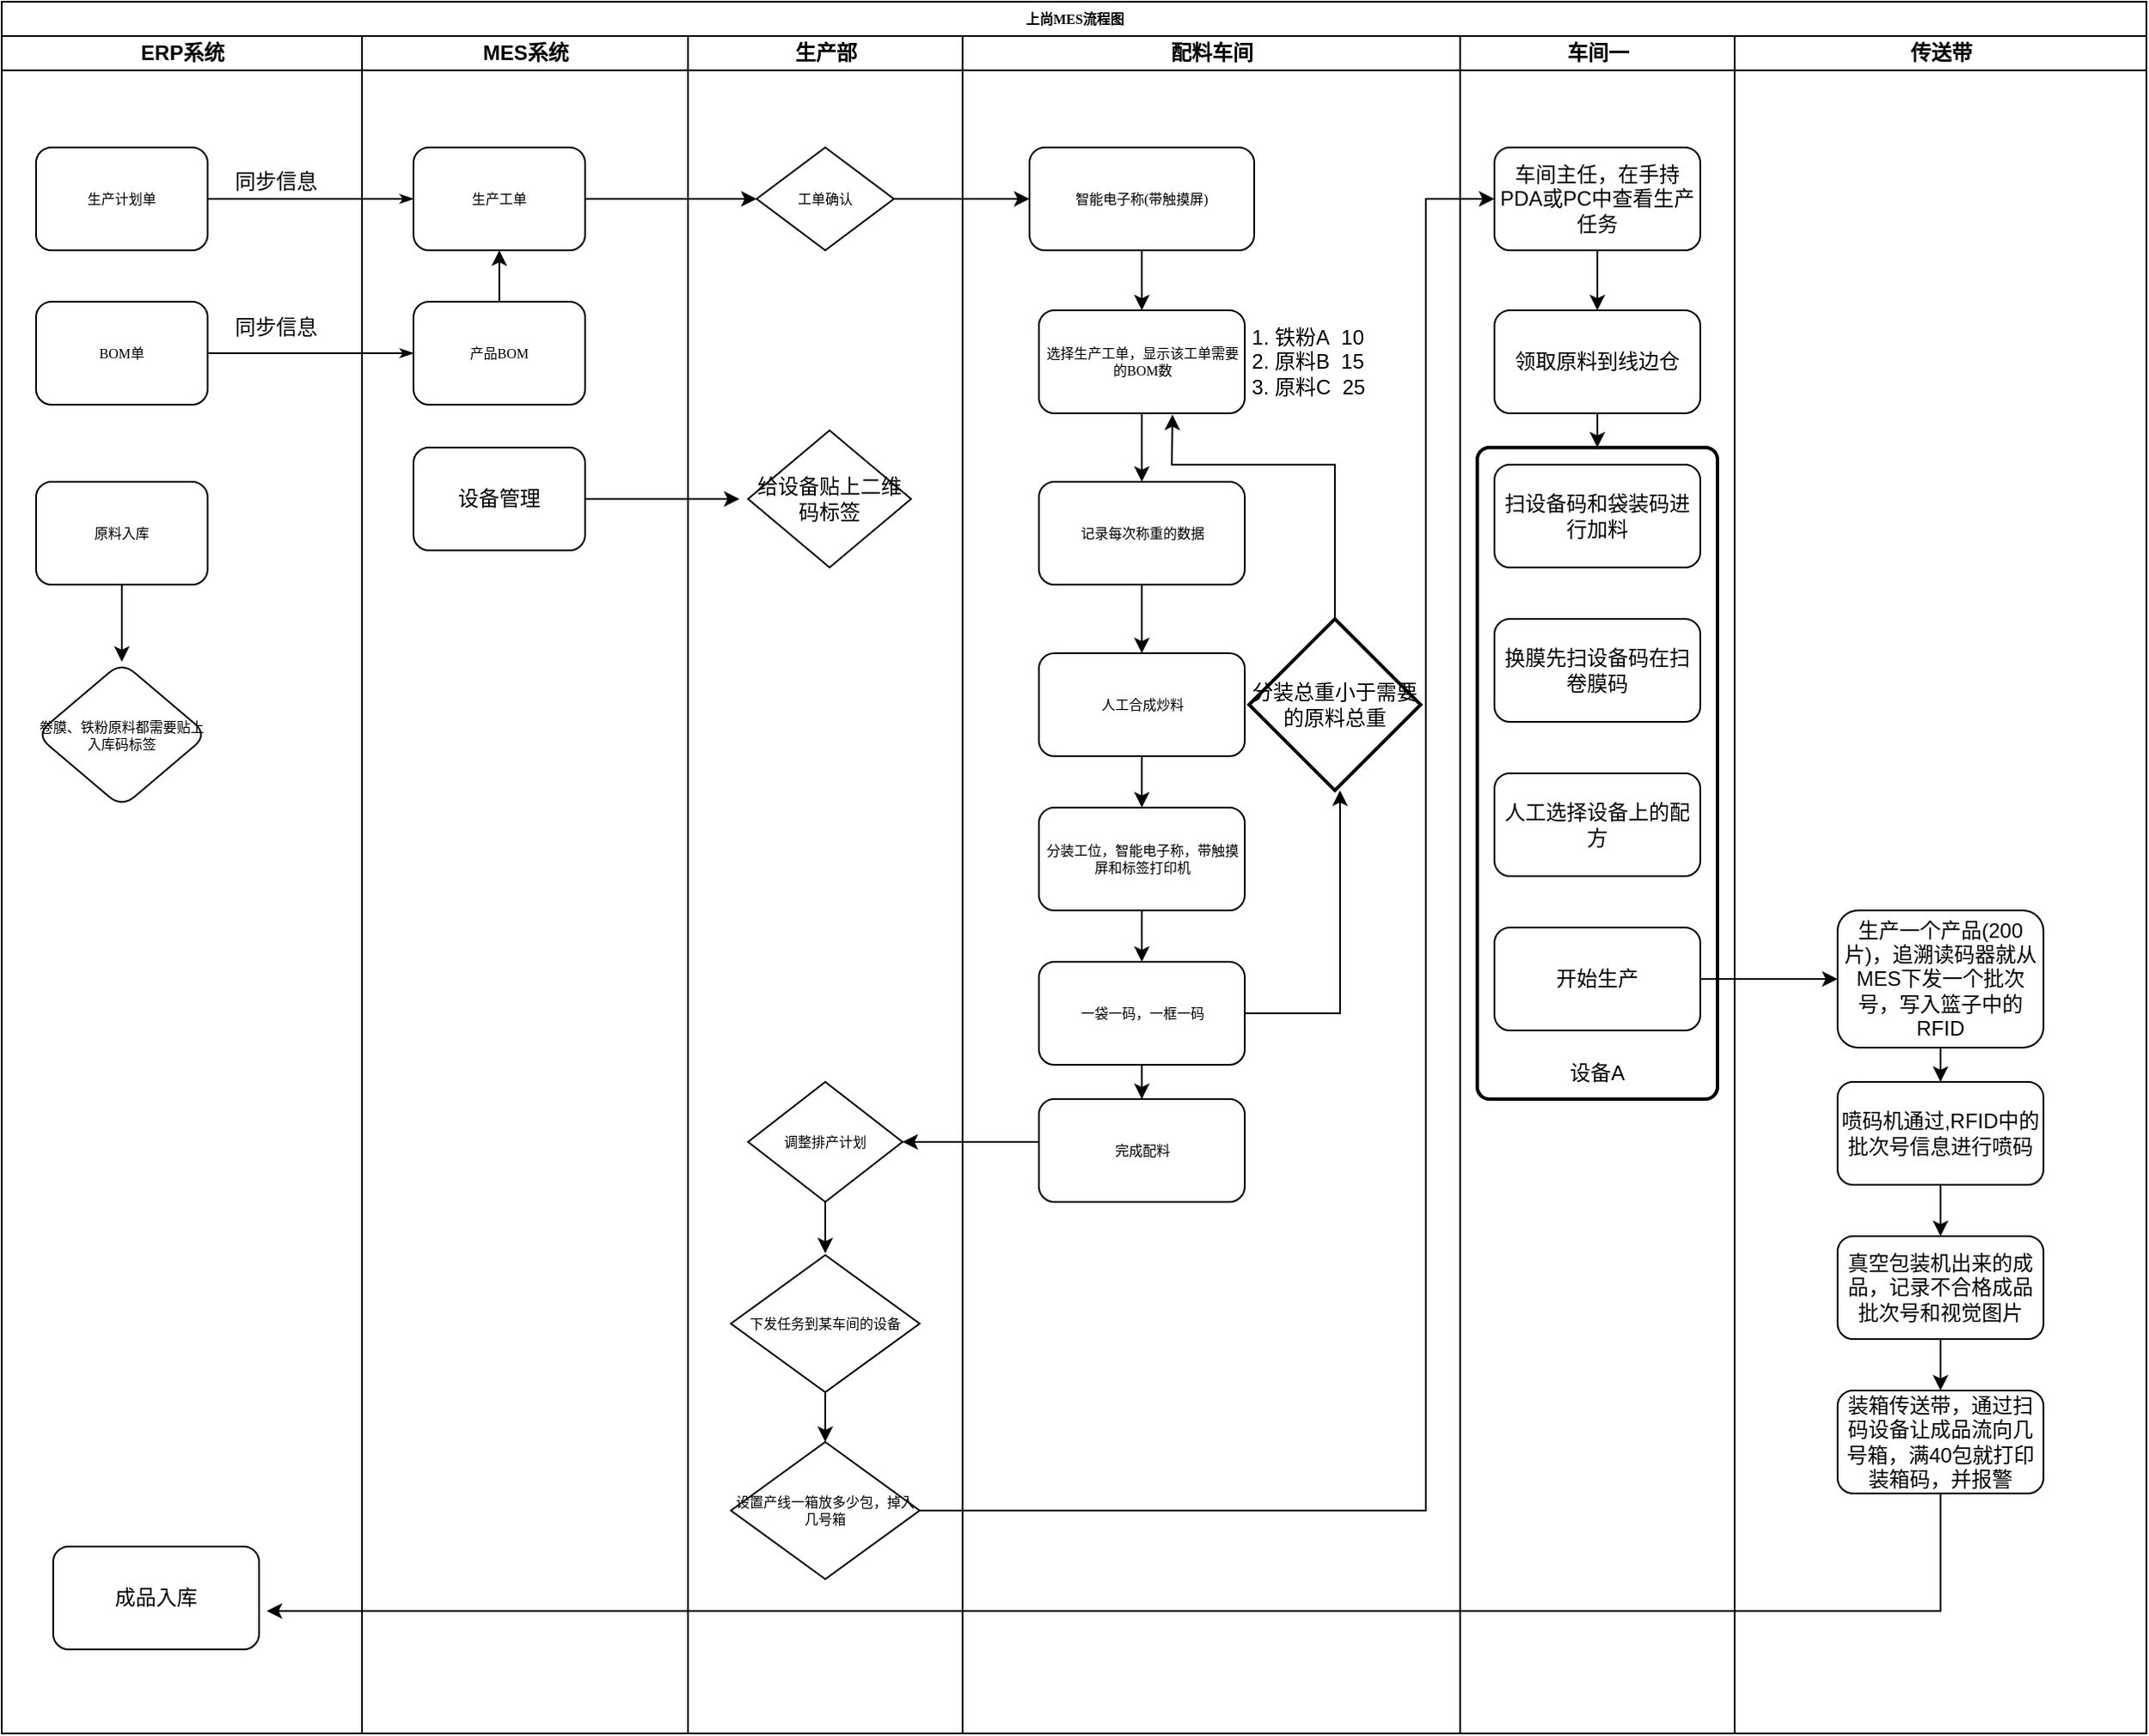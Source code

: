 <mxfile version="21.2.1" type="github">
  <diagram name="Page-1" id="74e2e168-ea6b-b213-b513-2b3c1d86103e">
    <mxGraphModel dx="1050" dy="558" grid="1" gridSize="10" guides="1" tooltips="1" connect="1" arrows="1" fold="1" page="1" pageScale="1" pageWidth="1100" pageHeight="850" background="none" math="0" shadow="0">
      <root>
        <mxCell id="0" />
        <mxCell id="1" parent="0" />
        <mxCell id="77e6c97f196da883-1" value="上尚MES流程图" style="swimlane;html=1;childLayout=stackLayout;startSize=20;rounded=0;shadow=0;labelBackgroundColor=none;strokeWidth=1;fontFamily=Verdana;fontSize=8;align=center;" parent="1" vertex="1">
          <mxGeometry x="70" y="40" width="1250" height="1010" as="geometry" />
        </mxCell>
        <mxCell id="77e6c97f196da883-26" style="edgeStyle=orthogonalEdgeStyle;rounded=1;html=1;labelBackgroundColor=none;startArrow=none;startFill=0;startSize=5;endArrow=classicThin;endFill=1;endSize=5;jettySize=auto;orthogonalLoop=1;strokeWidth=1;fontFamily=Verdana;fontSize=8" parent="77e6c97f196da883-1" source="77e6c97f196da883-8" target="77e6c97f196da883-11" edge="1">
          <mxGeometry relative="1" as="geometry" />
        </mxCell>
        <mxCell id="77e6c97f196da883-28" style="edgeStyle=orthogonalEdgeStyle;rounded=1;html=1;labelBackgroundColor=none;startArrow=none;startFill=0;startSize=5;endArrow=classicThin;endFill=1;endSize=5;jettySize=auto;orthogonalLoop=1;strokeWidth=1;fontFamily=Verdana;fontSize=8" parent="77e6c97f196da883-1" source="77e6c97f196da883-9" target="77e6c97f196da883-12" edge="1">
          <mxGeometry relative="1" as="geometry" />
        </mxCell>
        <mxCell id="77e6c97f196da883-2" value="ERP系统" style="swimlane;html=1;startSize=20;" parent="77e6c97f196da883-1" vertex="1">
          <mxGeometry y="20" width="210" height="990" as="geometry" />
        </mxCell>
        <mxCell id="77e6c97f196da883-8" value="生产计划单" style="rounded=1;whiteSpace=wrap;html=1;shadow=0;labelBackgroundColor=none;strokeWidth=1;fontFamily=Verdana;fontSize=8;align=center;" parent="77e6c97f196da883-2" vertex="1">
          <mxGeometry x="20" y="65" width="100" height="60" as="geometry" />
        </mxCell>
        <mxCell id="77e6c97f196da883-9" value="BOM单" style="rounded=1;whiteSpace=wrap;html=1;shadow=0;labelBackgroundColor=none;strokeWidth=1;fontFamily=Verdana;fontSize=8;align=center;" parent="77e6c97f196da883-2" vertex="1">
          <mxGeometry x="20" y="155" width="100" height="60" as="geometry" />
        </mxCell>
        <mxCell id="40m9oMnUAt-9nHmPoeRo-1" value="同步信息" style="text;html=1;strokeColor=none;fillColor=none;align=center;verticalAlign=middle;whiteSpace=wrap;rounded=0;" parent="77e6c97f196da883-2" vertex="1">
          <mxGeometry x="130" y="70" width="60" height="30" as="geometry" />
        </mxCell>
        <mxCell id="40m9oMnUAt-9nHmPoeRo-2" value="同步信息" style="text;html=1;strokeColor=none;fillColor=none;align=center;verticalAlign=middle;whiteSpace=wrap;rounded=0;" parent="77e6c97f196da883-2" vertex="1">
          <mxGeometry x="130" y="155" width="60" height="30" as="geometry" />
        </mxCell>
        <mxCell id="yg_XNMxQVuf9SGEB54Bt-7" value="成品入库" style="whiteSpace=wrap;html=1;rounded=1;" parent="77e6c97f196da883-2" vertex="1">
          <mxGeometry x="30" y="881" width="120" height="60" as="geometry" />
        </mxCell>
        <mxCell id="zNvOg_UzlboZ_4THqW9t-4" value="" style="edgeStyle=orthogonalEdgeStyle;rounded=0;orthogonalLoop=1;jettySize=auto;html=1;" edge="1" parent="77e6c97f196da883-2" source="zNvOg_UzlboZ_4THqW9t-1" target="zNvOg_UzlboZ_4THqW9t-3">
          <mxGeometry relative="1" as="geometry" />
        </mxCell>
        <mxCell id="zNvOg_UzlboZ_4THqW9t-1" value="原料入库" style="whiteSpace=wrap;html=1;fontSize=8;fontFamily=Verdana;rounded=1;shadow=0;labelBackgroundColor=none;strokeWidth=1;" vertex="1" parent="77e6c97f196da883-2">
          <mxGeometry x="20" y="260" width="100" height="60" as="geometry" />
        </mxCell>
        <mxCell id="zNvOg_UzlboZ_4THqW9t-3" value="卷膜、铁粉原料都需要贴上入库码标签" style="rhombus;whiteSpace=wrap;html=1;fontSize=8;fontFamily=Verdana;rounded=1;shadow=0;labelBackgroundColor=none;strokeWidth=1;" vertex="1" parent="77e6c97f196da883-2">
          <mxGeometry x="20" y="365" width="100" height="85" as="geometry" />
        </mxCell>
        <mxCell id="77e6c97f196da883-3" value="MES系统" style="swimlane;html=1;startSize=20;" parent="77e6c97f196da883-1" vertex="1">
          <mxGeometry x="210" y="20" width="190" height="990" as="geometry" />
        </mxCell>
        <mxCell id="77e6c97f196da883-11" value="生产工单" style="rounded=1;whiteSpace=wrap;html=1;shadow=0;labelBackgroundColor=none;strokeWidth=1;fontFamily=Verdana;fontSize=8;align=center;" parent="77e6c97f196da883-3" vertex="1">
          <mxGeometry x="30" y="65" width="100" height="60" as="geometry" />
        </mxCell>
        <mxCell id="77e6c97f196da883-12" value="产品BOM" style="rounded=1;whiteSpace=wrap;html=1;shadow=0;labelBackgroundColor=none;strokeWidth=1;fontFamily=Verdana;fontSize=8;align=center;" parent="77e6c97f196da883-3" vertex="1">
          <mxGeometry x="30" y="155" width="100" height="60" as="geometry" />
        </mxCell>
        <mxCell id="40m9oMnUAt-9nHmPoeRo-7" value="" style="endArrow=classic;html=1;rounded=0;entryX=0.5;entryY=1;entryDx=0;entryDy=0;" parent="77e6c97f196da883-3" target="77e6c97f196da883-11" edge="1">
          <mxGeometry width="50" height="50" relative="1" as="geometry">
            <mxPoint x="80" y="155" as="sourcePoint" />
            <mxPoint x="130" y="105" as="targetPoint" />
          </mxGeometry>
        </mxCell>
        <mxCell id="yg_XNMxQVuf9SGEB54Bt-4" value="" style="edgeStyle=orthogonalEdgeStyle;rounded=0;orthogonalLoop=1;jettySize=auto;html=1;" parent="77e6c97f196da883-3" source="yg_XNMxQVuf9SGEB54Bt-2" edge="1">
          <mxGeometry relative="1" as="geometry">
            <mxPoint x="220" y="270" as="targetPoint" />
          </mxGeometry>
        </mxCell>
        <mxCell id="yg_XNMxQVuf9SGEB54Bt-2" value="设备管理" style="rounded=1;whiteSpace=wrap;html=1;" parent="77e6c97f196da883-3" vertex="1">
          <mxGeometry x="30" y="240" width="100" height="60" as="geometry" />
        </mxCell>
        <mxCell id="77e6c97f196da883-4" value="生产部" style="swimlane;html=1;startSize=20;" parent="77e6c97f196da883-1" vertex="1">
          <mxGeometry x="400" y="20" width="160" height="990" as="geometry" />
        </mxCell>
        <mxCell id="77e6c97f196da883-13" value="工单确认" style="rhombus;whiteSpace=wrap;html=1;rounded=0;shadow=0;labelBackgroundColor=none;strokeWidth=1;fontFamily=Verdana;fontSize=8;align=center;" parent="77e6c97f196da883-4" vertex="1">
          <mxGeometry x="40" y="65" width="80" height="60" as="geometry" />
        </mxCell>
        <mxCell id="40m9oMnUAt-9nHmPoeRo-34" value="" style="edgeStyle=orthogonalEdgeStyle;rounded=0;orthogonalLoop=1;jettySize=auto;html=1;" parent="77e6c97f196da883-4" source="40m9oMnUAt-9nHmPoeRo-31" edge="1">
          <mxGeometry relative="1" as="geometry">
            <mxPoint x="80" y="710" as="targetPoint" />
          </mxGeometry>
        </mxCell>
        <mxCell id="40m9oMnUAt-9nHmPoeRo-31" value="调整排产计划" style="rhombus;whiteSpace=wrap;html=1;rounded=0;shadow=0;labelBackgroundColor=none;strokeWidth=1;fontFamily=Verdana;fontSize=8;align=center;" parent="77e6c97f196da883-4" vertex="1">
          <mxGeometry x="35" y="610" width="90" height="70" as="geometry" />
        </mxCell>
        <mxCell id="40m9oMnUAt-9nHmPoeRo-33" value="下发任务到某车间的设备" style="rhombus;whiteSpace=wrap;html=1;rounded=0;shadow=0;labelBackgroundColor=none;strokeWidth=1;fontFamily=Verdana;fontSize=8;align=center;" parent="77e6c97f196da883-4" vertex="1">
          <mxGeometry x="25" y="711" width="110" height="80" as="geometry" />
        </mxCell>
        <mxCell id="40m9oMnUAt-9nHmPoeRo-63" value="设置产线一箱放多少包，掉入几号箱" style="rhombus;whiteSpace=wrap;html=1;rounded=0;shadow=0;labelBackgroundColor=none;strokeWidth=1;fontFamily=Verdana;fontSize=8;align=center;" parent="77e6c97f196da883-4" vertex="1">
          <mxGeometry x="25" y="820" width="110" height="80" as="geometry" />
        </mxCell>
        <mxCell id="40m9oMnUAt-9nHmPoeRo-64" value="" style="edgeStyle=orthogonalEdgeStyle;rounded=0;orthogonalLoop=1;jettySize=auto;html=1;" parent="77e6c97f196da883-4" source="40m9oMnUAt-9nHmPoeRo-33" target="40m9oMnUAt-9nHmPoeRo-63" edge="1">
          <mxGeometry relative="1" as="geometry" />
        </mxCell>
        <mxCell id="yg_XNMxQVuf9SGEB54Bt-6" value="给设备贴上二维码标签" style="rhombus;whiteSpace=wrap;html=1;" parent="77e6c97f196da883-4" vertex="1">
          <mxGeometry x="35" y="230" width="95" height="80" as="geometry" />
        </mxCell>
        <mxCell id="77e6c97f196da883-5" value="配料车间" style="swimlane;html=1;startSize=20;" parent="77e6c97f196da883-1" vertex="1">
          <mxGeometry x="560" y="20" width="290" height="990" as="geometry" />
        </mxCell>
        <mxCell id="40m9oMnUAt-9nHmPoeRo-16" value="" style="edgeStyle=orthogonalEdgeStyle;rounded=0;orthogonalLoop=1;jettySize=auto;html=1;" parent="77e6c97f196da883-5" source="40m9oMnUAt-9nHmPoeRo-5" target="40m9oMnUAt-9nHmPoeRo-15" edge="1">
          <mxGeometry relative="1" as="geometry" />
        </mxCell>
        <mxCell id="40m9oMnUAt-9nHmPoeRo-5" value="智能电子称(带触摸屏)" style="whiteSpace=wrap;html=1;fontSize=8;fontFamily=Verdana;rounded=1;shadow=0;labelBackgroundColor=none;strokeWidth=1;" parent="77e6c97f196da883-5" vertex="1">
          <mxGeometry x="39" y="65" width="131" height="60" as="geometry" />
        </mxCell>
        <mxCell id="40m9oMnUAt-9nHmPoeRo-19" value="" style="edgeStyle=orthogonalEdgeStyle;rounded=0;orthogonalLoop=1;jettySize=auto;html=1;" parent="77e6c97f196da883-5" source="40m9oMnUAt-9nHmPoeRo-15" target="40m9oMnUAt-9nHmPoeRo-18" edge="1">
          <mxGeometry relative="1" as="geometry" />
        </mxCell>
        <mxCell id="40m9oMnUAt-9nHmPoeRo-15" value="选择生产工单，显示该工单需要的BOM数" style="whiteSpace=wrap;html=1;fontSize=8;fontFamily=Verdana;rounded=1;shadow=0;labelBackgroundColor=none;strokeWidth=1;" parent="77e6c97f196da883-5" vertex="1">
          <mxGeometry x="44.5" y="160" width="120" height="60" as="geometry" />
        </mxCell>
        <mxCell id="40m9oMnUAt-9nHmPoeRo-17" value="&lt;ol&gt;&lt;li&gt;铁粉A&amp;nbsp; 10&lt;/li&gt;&lt;li&gt;原料B&amp;nbsp; 15&lt;/li&gt;&lt;li&gt;原料C&amp;nbsp; 25&lt;/li&gt;&lt;/ol&gt;" style="text;strokeColor=none;fillColor=none;html=1;whiteSpace=wrap;verticalAlign=middle;overflow=hidden;" parent="77e6c97f196da883-5" vertex="1">
          <mxGeometry x="140" y="150" width="100" height="80" as="geometry" />
        </mxCell>
        <mxCell id="40m9oMnUAt-9nHmPoeRo-21" value="" style="edgeStyle=orthogonalEdgeStyle;rounded=0;orthogonalLoop=1;jettySize=auto;html=1;" parent="77e6c97f196da883-5" source="40m9oMnUAt-9nHmPoeRo-18" target="40m9oMnUAt-9nHmPoeRo-20" edge="1">
          <mxGeometry relative="1" as="geometry" />
        </mxCell>
        <mxCell id="40m9oMnUAt-9nHmPoeRo-18" value="记录每次称重的数据" style="whiteSpace=wrap;html=1;fontSize=8;fontFamily=Verdana;rounded=1;shadow=0;labelBackgroundColor=none;strokeWidth=1;" parent="77e6c97f196da883-5" vertex="1">
          <mxGeometry x="44.5" y="260" width="120" height="60" as="geometry" />
        </mxCell>
        <mxCell id="40m9oMnUAt-9nHmPoeRo-23" value="" style="edgeStyle=orthogonalEdgeStyle;rounded=0;orthogonalLoop=1;jettySize=auto;html=1;" parent="77e6c97f196da883-5" source="40m9oMnUAt-9nHmPoeRo-20" target="40m9oMnUAt-9nHmPoeRo-22" edge="1">
          <mxGeometry relative="1" as="geometry" />
        </mxCell>
        <mxCell id="40m9oMnUAt-9nHmPoeRo-20" value="人工合成炒料" style="whiteSpace=wrap;html=1;fontSize=8;fontFamily=Verdana;rounded=1;shadow=0;labelBackgroundColor=none;strokeWidth=1;" parent="77e6c97f196da883-5" vertex="1">
          <mxGeometry x="44.5" y="360" width="120" height="60" as="geometry" />
        </mxCell>
        <mxCell id="40m9oMnUAt-9nHmPoeRo-25" value="" style="edgeStyle=orthogonalEdgeStyle;rounded=0;orthogonalLoop=1;jettySize=auto;html=1;" parent="77e6c97f196da883-5" source="40m9oMnUAt-9nHmPoeRo-22" target="40m9oMnUAt-9nHmPoeRo-24" edge="1">
          <mxGeometry relative="1" as="geometry" />
        </mxCell>
        <mxCell id="40m9oMnUAt-9nHmPoeRo-22" value="分装工位，智能电子称，带触摸屏和标签打印机" style="whiteSpace=wrap;html=1;fontSize=8;fontFamily=Verdana;rounded=1;shadow=0;labelBackgroundColor=none;strokeWidth=1;" parent="77e6c97f196da883-5" vertex="1">
          <mxGeometry x="44.5" y="450" width="120" height="60" as="geometry" />
        </mxCell>
        <mxCell id="40m9oMnUAt-9nHmPoeRo-28" value="" style="edgeStyle=orthogonalEdgeStyle;rounded=0;orthogonalLoop=1;jettySize=auto;html=1;" parent="77e6c97f196da883-5" source="40m9oMnUAt-9nHmPoeRo-24" target="40m9oMnUAt-9nHmPoeRo-27" edge="1">
          <mxGeometry relative="1" as="geometry" />
        </mxCell>
        <mxCell id="40m9oMnUAt-9nHmPoeRo-24" value="一袋一码，一框一码" style="whiteSpace=wrap;html=1;fontSize=8;fontFamily=Verdana;rounded=1;shadow=0;labelBackgroundColor=none;strokeWidth=1;" parent="77e6c97f196da883-5" vertex="1">
          <mxGeometry x="44.5" y="540" width="120" height="60" as="geometry" />
        </mxCell>
        <mxCell id="40m9oMnUAt-9nHmPoeRo-27" value="完成配料" style="whiteSpace=wrap;html=1;fontSize=8;fontFamily=Verdana;rounded=1;shadow=0;labelBackgroundColor=none;strokeWidth=1;" parent="77e6c97f196da883-5" vertex="1">
          <mxGeometry x="44.5" y="620" width="120" height="60" as="geometry" />
        </mxCell>
        <mxCell id="yg_XNMxQVuf9SGEB54Bt-11" value="分装总重小于需要的原料总重" style="strokeWidth=2;html=1;shape=mxgraph.flowchart.decision;whiteSpace=wrap;" parent="77e6c97f196da883-5" vertex="1">
          <mxGeometry x="167" y="340" width="100" height="100" as="geometry" />
        </mxCell>
        <mxCell id="yg_XNMxQVuf9SGEB54Bt-12" value="" style="endArrow=classic;html=1;rounded=0;entryX=0.649;entryY=1.013;entryDx=0;entryDy=0;entryPerimeter=0;" parent="77e6c97f196da883-5" target="40m9oMnUAt-9nHmPoeRo-15" edge="1">
          <mxGeometry width="50" height="50" relative="1" as="geometry">
            <mxPoint x="217" y="340" as="sourcePoint" />
            <mxPoint x="217" y="240" as="targetPoint" />
            <Array as="points">
              <mxPoint x="217" y="250" />
              <mxPoint x="170" y="250" />
              <mxPoint x="122" y="250" />
            </Array>
          </mxGeometry>
        </mxCell>
        <mxCell id="77e6c97f196da883-6" value="车间一" style="swimlane;html=1;startSize=20;" parent="77e6c97f196da883-1" vertex="1">
          <mxGeometry x="850" y="20" width="160" height="990" as="geometry" />
        </mxCell>
        <mxCell id="40m9oMnUAt-9nHmPoeRo-39" value="" style="edgeStyle=orthogonalEdgeStyle;rounded=0;orthogonalLoop=1;jettySize=auto;html=1;" parent="77e6c97f196da883-6" source="40m9oMnUAt-9nHmPoeRo-37" target="40m9oMnUAt-9nHmPoeRo-38" edge="1">
          <mxGeometry relative="1" as="geometry" />
        </mxCell>
        <mxCell id="40m9oMnUAt-9nHmPoeRo-37" value="车间主任，在手持PDA或PC中查看生产任务" style="rounded=1;whiteSpace=wrap;html=1;" parent="77e6c97f196da883-6" vertex="1">
          <mxGeometry x="20" y="65" width="120" height="60" as="geometry" />
        </mxCell>
        <mxCell id="40m9oMnUAt-9nHmPoeRo-41" value="" style="edgeStyle=orthogonalEdgeStyle;rounded=0;orthogonalLoop=1;jettySize=auto;html=1;entryX=0.5;entryY=0;entryDx=0;entryDy=0;" parent="77e6c97f196da883-6" source="40m9oMnUAt-9nHmPoeRo-38" target="40m9oMnUAt-9nHmPoeRo-53" edge="1">
          <mxGeometry relative="1" as="geometry" />
        </mxCell>
        <mxCell id="40m9oMnUAt-9nHmPoeRo-38" value="领取原料到线边仓" style="whiteSpace=wrap;html=1;rounded=1;" parent="77e6c97f196da883-6" vertex="1">
          <mxGeometry x="20" y="160" width="120" height="60" as="geometry" />
        </mxCell>
        <mxCell id="40m9oMnUAt-9nHmPoeRo-43" value="" style="edgeStyle=orthogonalEdgeStyle;rounded=0;orthogonalLoop=1;jettySize=auto;html=1;" parent="77e6c97f196da883-6" source="40m9oMnUAt-9nHmPoeRo-40" target="40m9oMnUAt-9nHmPoeRo-42" edge="1">
          <mxGeometry relative="1" as="geometry" />
        </mxCell>
        <mxCell id="40m9oMnUAt-9nHmPoeRo-45" value="" style="edgeStyle=orthogonalEdgeStyle;rounded=0;orthogonalLoop=1;jettySize=auto;html=1;" parent="77e6c97f196da883-6" source="40m9oMnUAt-9nHmPoeRo-42" edge="1">
          <mxGeometry relative="1" as="geometry">
            <mxPoint x="80" y="430" as="targetPoint" />
          </mxGeometry>
        </mxCell>
        <mxCell id="40m9oMnUAt-9nHmPoeRo-49" value="" style="edgeStyle=orthogonalEdgeStyle;rounded=0;orthogonalLoop=1;jettySize=auto;html=1;" parent="77e6c97f196da883-6" source="40m9oMnUAt-9nHmPoeRo-46" target="40m9oMnUAt-9nHmPoeRo-48" edge="1">
          <mxGeometry relative="1" as="geometry" />
        </mxCell>
        <mxCell id="40m9oMnUAt-9nHmPoeRo-53" value="" style="rounded=1;whiteSpace=wrap;html=1;absoluteArcSize=1;arcSize=14;strokeWidth=2;" parent="77e6c97f196da883-6" vertex="1">
          <mxGeometry x="10" y="240" width="140" height="380" as="geometry" />
        </mxCell>
        <mxCell id="40m9oMnUAt-9nHmPoeRo-40" value="扫设备码和袋装码进行加料" style="whiteSpace=wrap;html=1;rounded=1;" parent="77e6c97f196da883-6" vertex="1">
          <mxGeometry x="20" y="250" width="120" height="60" as="geometry" />
        </mxCell>
        <mxCell id="40m9oMnUAt-9nHmPoeRo-42" value="换膜先扫设备码在扫卷膜码" style="whiteSpace=wrap;html=1;rounded=1;" parent="77e6c97f196da883-6" vertex="1">
          <mxGeometry x="20" y="340" width="120" height="60" as="geometry" />
        </mxCell>
        <mxCell id="40m9oMnUAt-9nHmPoeRo-46" value="人工选择设备上的配方" style="whiteSpace=wrap;html=1;rounded=1;" parent="77e6c97f196da883-6" vertex="1">
          <mxGeometry x="20" y="430" width="120" height="60" as="geometry" />
        </mxCell>
        <mxCell id="40m9oMnUAt-9nHmPoeRo-48" value="开始生产" style="whiteSpace=wrap;html=1;rounded=1;" parent="77e6c97f196da883-6" vertex="1">
          <mxGeometry x="20" y="520" width="120" height="60" as="geometry" />
        </mxCell>
        <mxCell id="40m9oMnUAt-9nHmPoeRo-56" value="设备A" style="text;html=1;strokeColor=none;fillColor=none;align=center;verticalAlign=middle;whiteSpace=wrap;rounded=0;" parent="77e6c97f196da883-6" vertex="1">
          <mxGeometry x="50" y="590" width="60" height="30" as="geometry" />
        </mxCell>
        <mxCell id="77e6c97f196da883-7" value="传送带" style="swimlane;html=1;startSize=20;" parent="77e6c97f196da883-1" vertex="1">
          <mxGeometry x="1010" y="20" width="240" height="990" as="geometry" />
        </mxCell>
        <mxCell id="40m9oMnUAt-9nHmPoeRo-58" value="" style="edgeStyle=orthogonalEdgeStyle;rounded=0;orthogonalLoop=1;jettySize=auto;html=1;" parent="77e6c97f196da883-7" source="40m9oMnUAt-9nHmPoeRo-50" target="40m9oMnUAt-9nHmPoeRo-57" edge="1">
          <mxGeometry relative="1" as="geometry" />
        </mxCell>
        <mxCell id="40m9oMnUAt-9nHmPoeRo-50" value="生产一个产品(200片)，追溯读码器就从MES下发一个批次号，写入篮子中的RFID" style="whiteSpace=wrap;html=1;rounded=1;" parent="77e6c97f196da883-7" vertex="1">
          <mxGeometry x="60" y="510" width="120" height="80" as="geometry" />
        </mxCell>
        <mxCell id="40m9oMnUAt-9nHmPoeRo-60" value="" style="edgeStyle=orthogonalEdgeStyle;rounded=0;orthogonalLoop=1;jettySize=auto;html=1;" parent="77e6c97f196da883-7" source="40m9oMnUAt-9nHmPoeRo-57" target="40m9oMnUAt-9nHmPoeRo-59" edge="1">
          <mxGeometry relative="1" as="geometry" />
        </mxCell>
        <mxCell id="40m9oMnUAt-9nHmPoeRo-57" value="喷码机通过,RFID中的批次号信息进行喷码" style="whiteSpace=wrap;html=1;rounded=1;" parent="77e6c97f196da883-7" vertex="1">
          <mxGeometry x="60" y="610" width="120" height="60" as="geometry" />
        </mxCell>
        <mxCell id="40m9oMnUAt-9nHmPoeRo-66" value="" style="edgeStyle=orthogonalEdgeStyle;rounded=0;orthogonalLoop=1;jettySize=auto;html=1;" parent="77e6c97f196da883-7" source="40m9oMnUAt-9nHmPoeRo-59" target="40m9oMnUAt-9nHmPoeRo-65" edge="1">
          <mxGeometry relative="1" as="geometry" />
        </mxCell>
        <mxCell id="40m9oMnUAt-9nHmPoeRo-59" value="真空包装机出来的成品，记录不合格成品批次号和视觉图片" style="whiteSpace=wrap;html=1;rounded=1;" parent="77e6c97f196da883-7" vertex="1">
          <mxGeometry x="60" y="700" width="120" height="60" as="geometry" />
        </mxCell>
        <mxCell id="40m9oMnUAt-9nHmPoeRo-65" value="装箱传送带，通过扫码设备让成品流向几号箱，满40包就打印装箱码，并报警" style="whiteSpace=wrap;html=1;rounded=1;" parent="77e6c97f196da883-7" vertex="1">
          <mxGeometry x="60" y="790" width="120" height="60" as="geometry" />
        </mxCell>
        <mxCell id="40m9oMnUAt-9nHmPoeRo-4" value="" style="edgeStyle=orthogonalEdgeStyle;rounded=0;orthogonalLoop=1;jettySize=auto;html=1;entryX=0;entryY=0.5;entryDx=0;entryDy=0;" parent="77e6c97f196da883-1" source="77e6c97f196da883-11" target="77e6c97f196da883-13" edge="1">
          <mxGeometry relative="1" as="geometry">
            <mxPoint x="380" y="115" as="targetPoint" />
          </mxGeometry>
        </mxCell>
        <mxCell id="40m9oMnUAt-9nHmPoeRo-6" value="" style="edgeStyle=orthogonalEdgeStyle;rounded=0;orthogonalLoop=1;jettySize=auto;html=1;exitX=1;exitY=0.5;exitDx=0;exitDy=0;" parent="77e6c97f196da883-1" source="77e6c97f196da883-13" target="40m9oMnUAt-9nHmPoeRo-5" edge="1">
          <mxGeometry relative="1" as="geometry">
            <mxPoint x="500" y="115" as="sourcePoint" />
          </mxGeometry>
        </mxCell>
        <mxCell id="40m9oMnUAt-9nHmPoeRo-35" value="" style="edgeStyle=orthogonalEdgeStyle;rounded=0;orthogonalLoop=1;jettySize=auto;html=1;" parent="77e6c97f196da883-1" source="40m9oMnUAt-9nHmPoeRo-27" target="40m9oMnUAt-9nHmPoeRo-31" edge="1">
          <mxGeometry relative="1" as="geometry">
            <Array as="points">
              <mxPoint x="600" y="665" />
              <mxPoint x="600" y="665" />
            </Array>
          </mxGeometry>
        </mxCell>
        <mxCell id="40m9oMnUAt-9nHmPoeRo-51" value="" style="edgeStyle=orthogonalEdgeStyle;rounded=0;orthogonalLoop=1;jettySize=auto;html=1;" parent="77e6c97f196da883-1" source="40m9oMnUAt-9nHmPoeRo-48" target="40m9oMnUAt-9nHmPoeRo-50" edge="1">
          <mxGeometry relative="1" as="geometry" />
        </mxCell>
        <mxCell id="yg_XNMxQVuf9SGEB54Bt-1" value="" style="endArrow=classic;html=1;rounded=0;entryX=0;entryY=0.5;entryDx=0;entryDy=0;exitX=1;exitY=0.5;exitDx=0;exitDy=0;" parent="77e6c97f196da883-1" source="40m9oMnUAt-9nHmPoeRo-63" target="40m9oMnUAt-9nHmPoeRo-37" edge="1">
          <mxGeometry width="50" height="50" relative="1" as="geometry">
            <mxPoint x="550" y="880" as="sourcePoint" />
            <mxPoint x="870" y="730" as="targetPoint" />
            <Array as="points">
              <mxPoint x="830" y="880" />
              <mxPoint x="830" y="310" />
              <mxPoint x="830" y="190" />
              <mxPoint x="830" y="150" />
              <mxPoint x="830" y="130" />
              <mxPoint x="830" y="115" />
            </Array>
          </mxGeometry>
        </mxCell>
        <mxCell id="yg_XNMxQVuf9SGEB54Bt-8" value="" style="edgeStyle=orthogonalEdgeStyle;rounded=0;orthogonalLoop=1;jettySize=auto;html=1;entryX=1.037;entryY=0.627;entryDx=0;entryDy=0;entryPerimeter=0;" parent="77e6c97f196da883-1" source="40m9oMnUAt-9nHmPoeRo-65" target="yg_XNMxQVuf9SGEB54Bt-7" edge="1">
          <mxGeometry relative="1" as="geometry">
            <Array as="points">
              <mxPoint x="1130" y="939" />
            </Array>
          </mxGeometry>
        </mxCell>
        <mxCell id="yg_XNMxQVuf9SGEB54Bt-9" value="" style="edgeStyle=orthogonalEdgeStyle;rounded=0;orthogonalLoop=1;jettySize=auto;html=1;" parent="77e6c97f196da883-1" source="40m9oMnUAt-9nHmPoeRo-24" edge="1">
          <mxGeometry relative="1" as="geometry">
            <mxPoint x="780" y="460" as="targetPoint" />
            <Array as="points">
              <mxPoint x="780" y="590" />
              <mxPoint x="780" y="460" />
            </Array>
          </mxGeometry>
        </mxCell>
      </root>
    </mxGraphModel>
  </diagram>
</mxfile>
